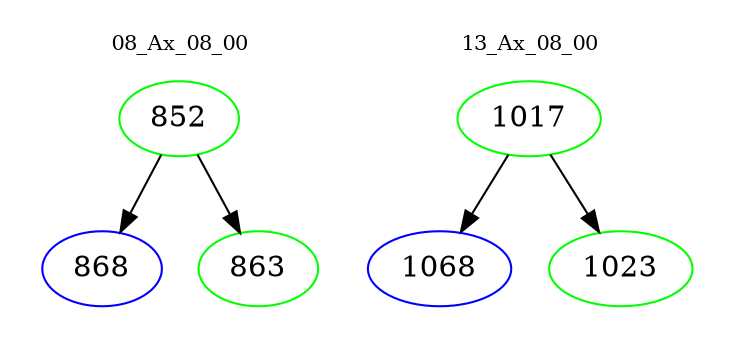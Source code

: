 digraph{
subgraph cluster_0 {
color = white
label = "08_Ax_08_00";
fontsize=10;
T0_852 [label="852", color="green"]
T0_852 -> T0_868 [color="black"]
T0_868 [label="868", color="blue"]
T0_852 -> T0_863 [color="black"]
T0_863 [label="863", color="green"]
}
subgraph cluster_1 {
color = white
label = "13_Ax_08_00";
fontsize=10;
T1_1017 [label="1017", color="green"]
T1_1017 -> T1_1068 [color="black"]
T1_1068 [label="1068", color="blue"]
T1_1017 -> T1_1023 [color="black"]
T1_1023 [label="1023", color="green"]
}
}
